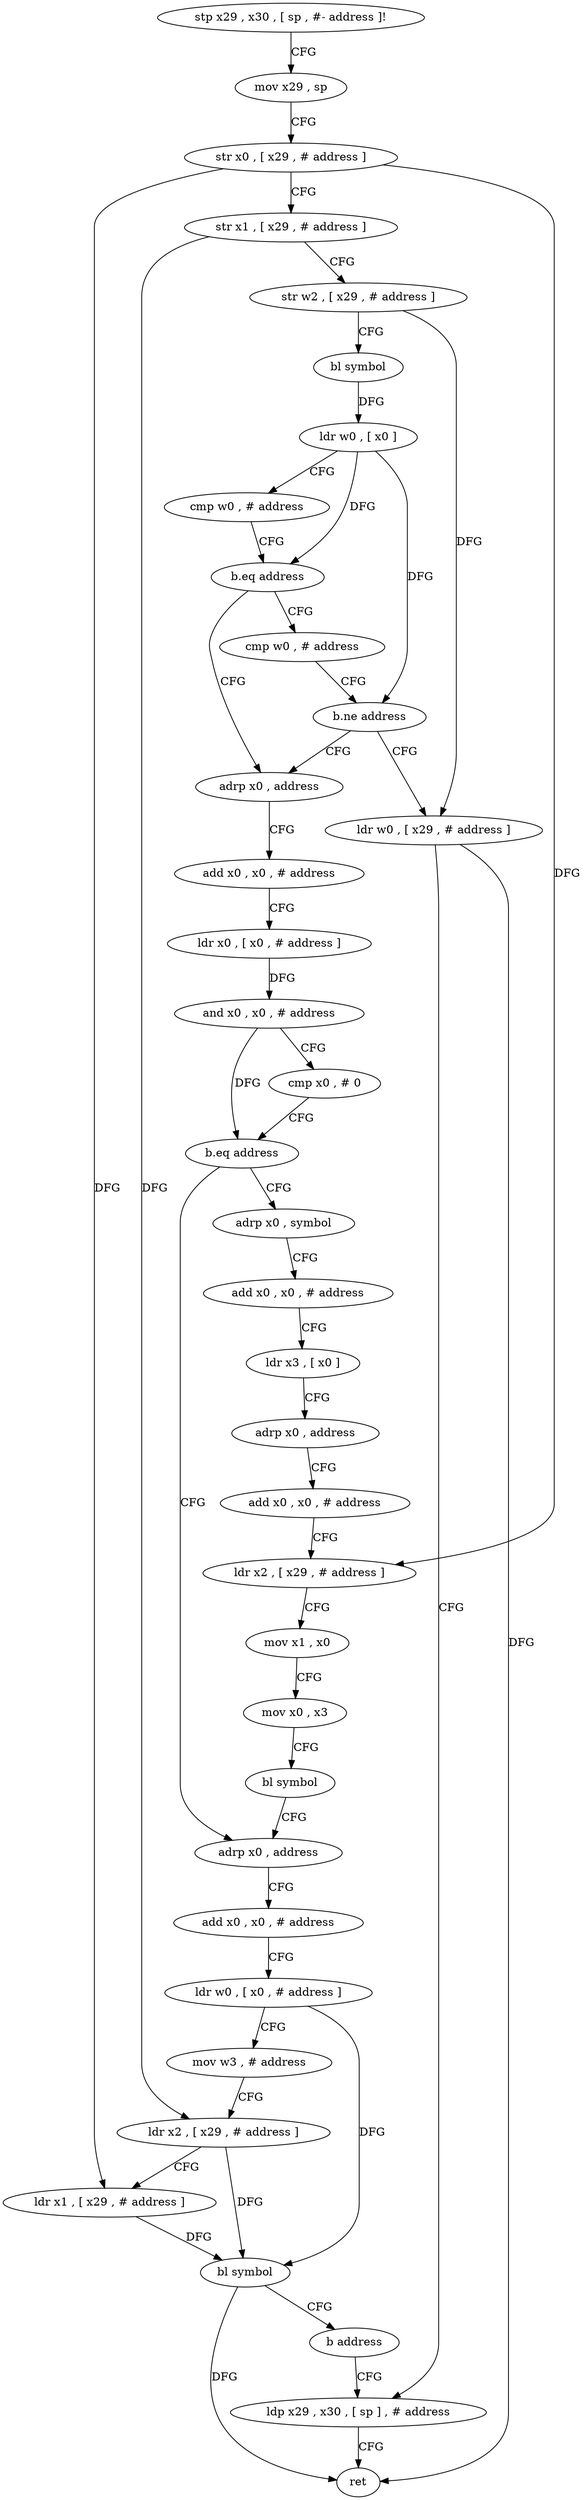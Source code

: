digraph "func" {
"4244492" [label = "stp x29 , x30 , [ sp , #- address ]!" ]
"4244496" [label = "mov x29 , sp" ]
"4244500" [label = "str x0 , [ x29 , # address ]" ]
"4244504" [label = "str x1 , [ x29 , # address ]" ]
"4244508" [label = "str w2 , [ x29 , # address ]" ]
"4244512" [label = "bl symbol" ]
"4244516" [label = "ldr w0 , [ x0 ]" ]
"4244520" [label = "cmp w0 , # address" ]
"4244524" [label = "b.eq address" ]
"4244536" [label = "adrp x0 , address" ]
"4244528" [label = "cmp w0 , # address" ]
"4244540" [label = "add x0 , x0 , # address" ]
"4244544" [label = "ldr x0 , [ x0 , # address ]" ]
"4244548" [label = "and x0 , x0 , # address" ]
"4244552" [label = "cmp x0 , # 0" ]
"4244556" [label = "b.eq address" ]
"4244596" [label = "adrp x0 , address" ]
"4244560" [label = "adrp x0 , symbol" ]
"4244532" [label = "b.ne address" ]
"4244628" [label = "ldr w0 , [ x29 , # address ]" ]
"4244600" [label = "add x0 , x0 , # address" ]
"4244604" [label = "ldr w0 , [ x0 , # address ]" ]
"4244608" [label = "mov w3 , # address" ]
"4244612" [label = "ldr x2 , [ x29 , # address ]" ]
"4244616" [label = "ldr x1 , [ x29 , # address ]" ]
"4244620" [label = "bl symbol" ]
"4244624" [label = "b address" ]
"4244632" [label = "ldp x29 , x30 , [ sp ] , # address" ]
"4244564" [label = "add x0 , x0 , # address" ]
"4244568" [label = "ldr x3 , [ x0 ]" ]
"4244572" [label = "adrp x0 , address" ]
"4244576" [label = "add x0 , x0 , # address" ]
"4244580" [label = "ldr x2 , [ x29 , # address ]" ]
"4244584" [label = "mov x1 , x0" ]
"4244588" [label = "mov x0 , x3" ]
"4244592" [label = "bl symbol" ]
"4244636" [label = "ret" ]
"4244492" -> "4244496" [ label = "CFG" ]
"4244496" -> "4244500" [ label = "CFG" ]
"4244500" -> "4244504" [ label = "CFG" ]
"4244500" -> "4244616" [ label = "DFG" ]
"4244500" -> "4244580" [ label = "DFG" ]
"4244504" -> "4244508" [ label = "CFG" ]
"4244504" -> "4244612" [ label = "DFG" ]
"4244508" -> "4244512" [ label = "CFG" ]
"4244508" -> "4244628" [ label = "DFG" ]
"4244512" -> "4244516" [ label = "DFG" ]
"4244516" -> "4244520" [ label = "CFG" ]
"4244516" -> "4244524" [ label = "DFG" ]
"4244516" -> "4244532" [ label = "DFG" ]
"4244520" -> "4244524" [ label = "CFG" ]
"4244524" -> "4244536" [ label = "CFG" ]
"4244524" -> "4244528" [ label = "CFG" ]
"4244536" -> "4244540" [ label = "CFG" ]
"4244528" -> "4244532" [ label = "CFG" ]
"4244540" -> "4244544" [ label = "CFG" ]
"4244544" -> "4244548" [ label = "DFG" ]
"4244548" -> "4244552" [ label = "CFG" ]
"4244548" -> "4244556" [ label = "DFG" ]
"4244552" -> "4244556" [ label = "CFG" ]
"4244556" -> "4244596" [ label = "CFG" ]
"4244556" -> "4244560" [ label = "CFG" ]
"4244596" -> "4244600" [ label = "CFG" ]
"4244560" -> "4244564" [ label = "CFG" ]
"4244532" -> "4244628" [ label = "CFG" ]
"4244532" -> "4244536" [ label = "CFG" ]
"4244628" -> "4244632" [ label = "CFG" ]
"4244628" -> "4244636" [ label = "DFG" ]
"4244600" -> "4244604" [ label = "CFG" ]
"4244604" -> "4244608" [ label = "CFG" ]
"4244604" -> "4244620" [ label = "DFG" ]
"4244608" -> "4244612" [ label = "CFG" ]
"4244612" -> "4244616" [ label = "CFG" ]
"4244612" -> "4244620" [ label = "DFG" ]
"4244616" -> "4244620" [ label = "DFG" ]
"4244620" -> "4244624" [ label = "CFG" ]
"4244620" -> "4244636" [ label = "DFG" ]
"4244624" -> "4244632" [ label = "CFG" ]
"4244632" -> "4244636" [ label = "CFG" ]
"4244564" -> "4244568" [ label = "CFG" ]
"4244568" -> "4244572" [ label = "CFG" ]
"4244572" -> "4244576" [ label = "CFG" ]
"4244576" -> "4244580" [ label = "CFG" ]
"4244580" -> "4244584" [ label = "CFG" ]
"4244584" -> "4244588" [ label = "CFG" ]
"4244588" -> "4244592" [ label = "CFG" ]
"4244592" -> "4244596" [ label = "CFG" ]
}
